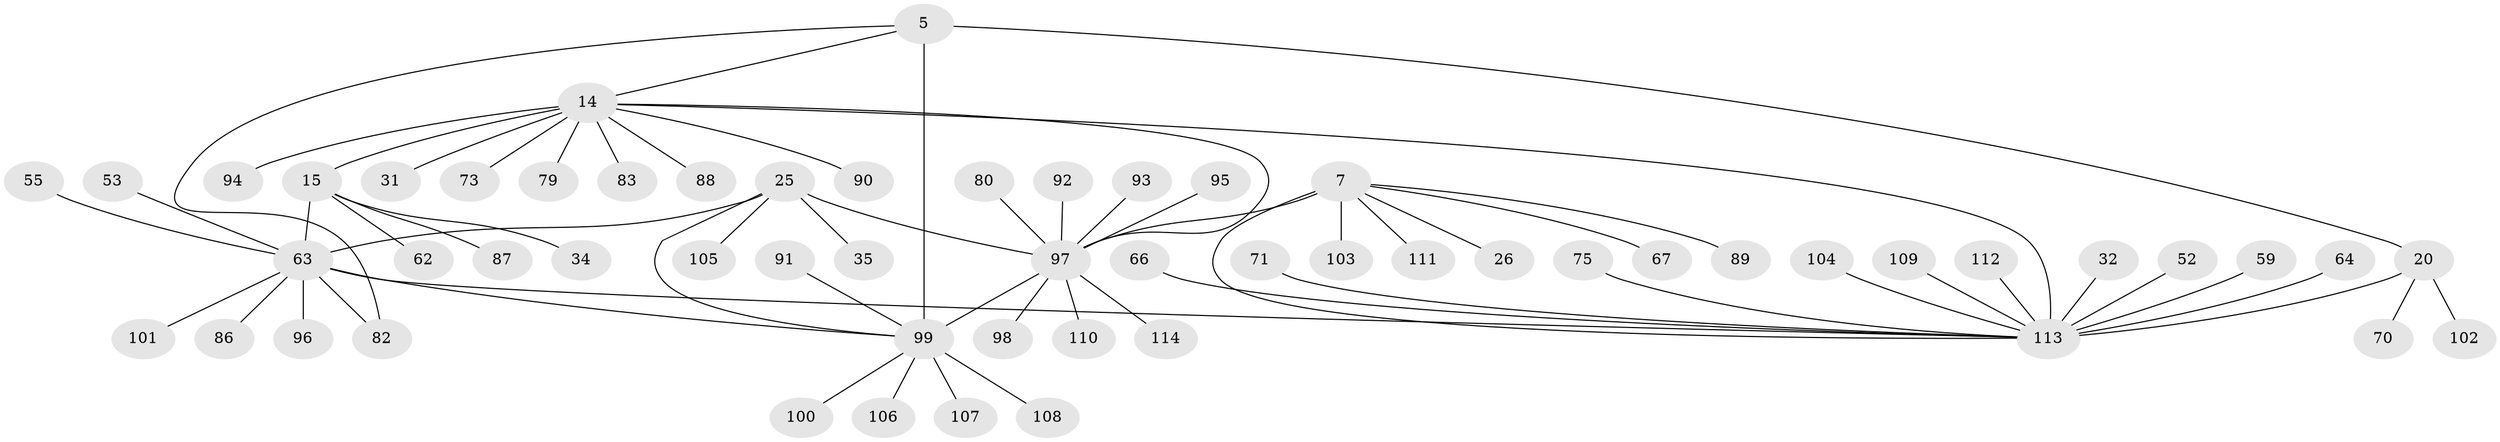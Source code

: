 // original degree distribution, {11: 0.02631578947368421, 9: 0.02631578947368421, 7: 0.03508771929824561, 5: 0.02631578947368421, 6: 0.03508771929824561, 8: 0.05263157894736842, 13: 0.008771929824561403, 10: 0.008771929824561403, 1: 0.5789473684210527, 2: 0.18421052631578946, 3: 0.017543859649122806}
// Generated by graph-tools (version 1.1) at 2025/54/03/09/25 04:54:38]
// undirected, 57 vertices, 64 edges
graph export_dot {
graph [start="1"]
  node [color=gray90,style=filled];
  5 [super="+4"];
  7 [super="+6"];
  14 [super="+13+11"];
  15 [super="+12"];
  20 [super="+17"];
  25 [super="+22"];
  26;
  31;
  32;
  34;
  35;
  52;
  53;
  55 [super="+30"];
  59 [super="+38"];
  62;
  63 [super="+24+23+27+36"];
  64 [super="+51"];
  66;
  67;
  70;
  71;
  73;
  75;
  79 [super="+74"];
  80;
  82;
  83;
  86;
  87;
  88;
  89;
  90 [super="+72"];
  91;
  92;
  93;
  94 [super="+69"];
  95 [super="+84"];
  96;
  97 [super="+56+57+76+77"];
  98 [super="+68"];
  99 [super="+78"];
  100;
  101;
  102;
  103;
  104;
  105;
  106;
  107 [super="+43+50"];
  108;
  109;
  110 [super="+85"];
  111 [super="+81"];
  112 [super="+37"];
  113 [super="+29+58"];
  114 [super="+54"];
  5 -- 82;
  5 -- 20;
  5 -- 14;
  5 -- 99 [weight=6];
  7 -- 89;
  7 -- 103;
  7 -- 67;
  7 -- 26;
  7 -- 111;
  7 -- 113;
  7 -- 97 [weight=6];
  14 -- 15 [weight=6];
  14 -- 31;
  14 -- 88;
  14 -- 113 [weight=4];
  14 -- 83;
  14 -- 73;
  14 -- 94;
  14 -- 90;
  14 -- 79;
  14 -- 97 [weight=2];
  15 -- 34;
  15 -- 63 [weight=2];
  15 -- 87;
  15 -- 62;
  20 -- 70;
  20 -- 102;
  20 -- 113 [weight=6];
  25 -- 105;
  25 -- 35;
  25 -- 63 [weight=6];
  25 -- 97;
  25 -- 99;
  32 -- 113;
  52 -- 113;
  53 -- 63;
  55 -- 63;
  59 -- 113;
  63 -- 82;
  63 -- 96;
  63 -- 101;
  63 -- 113;
  63 -- 86;
  63 -- 99;
  64 -- 113;
  66 -- 113;
  71 -- 113;
  75 -- 113;
  80 -- 97;
  91 -- 99;
  92 -- 97;
  93 -- 97;
  95 -- 97;
  97 -- 98;
  97 -- 110;
  97 -- 114;
  97 -- 99;
  99 -- 100;
  99 -- 106;
  99 -- 107;
  99 -- 108;
  104 -- 113;
  109 -- 113;
  112 -- 113;
}
